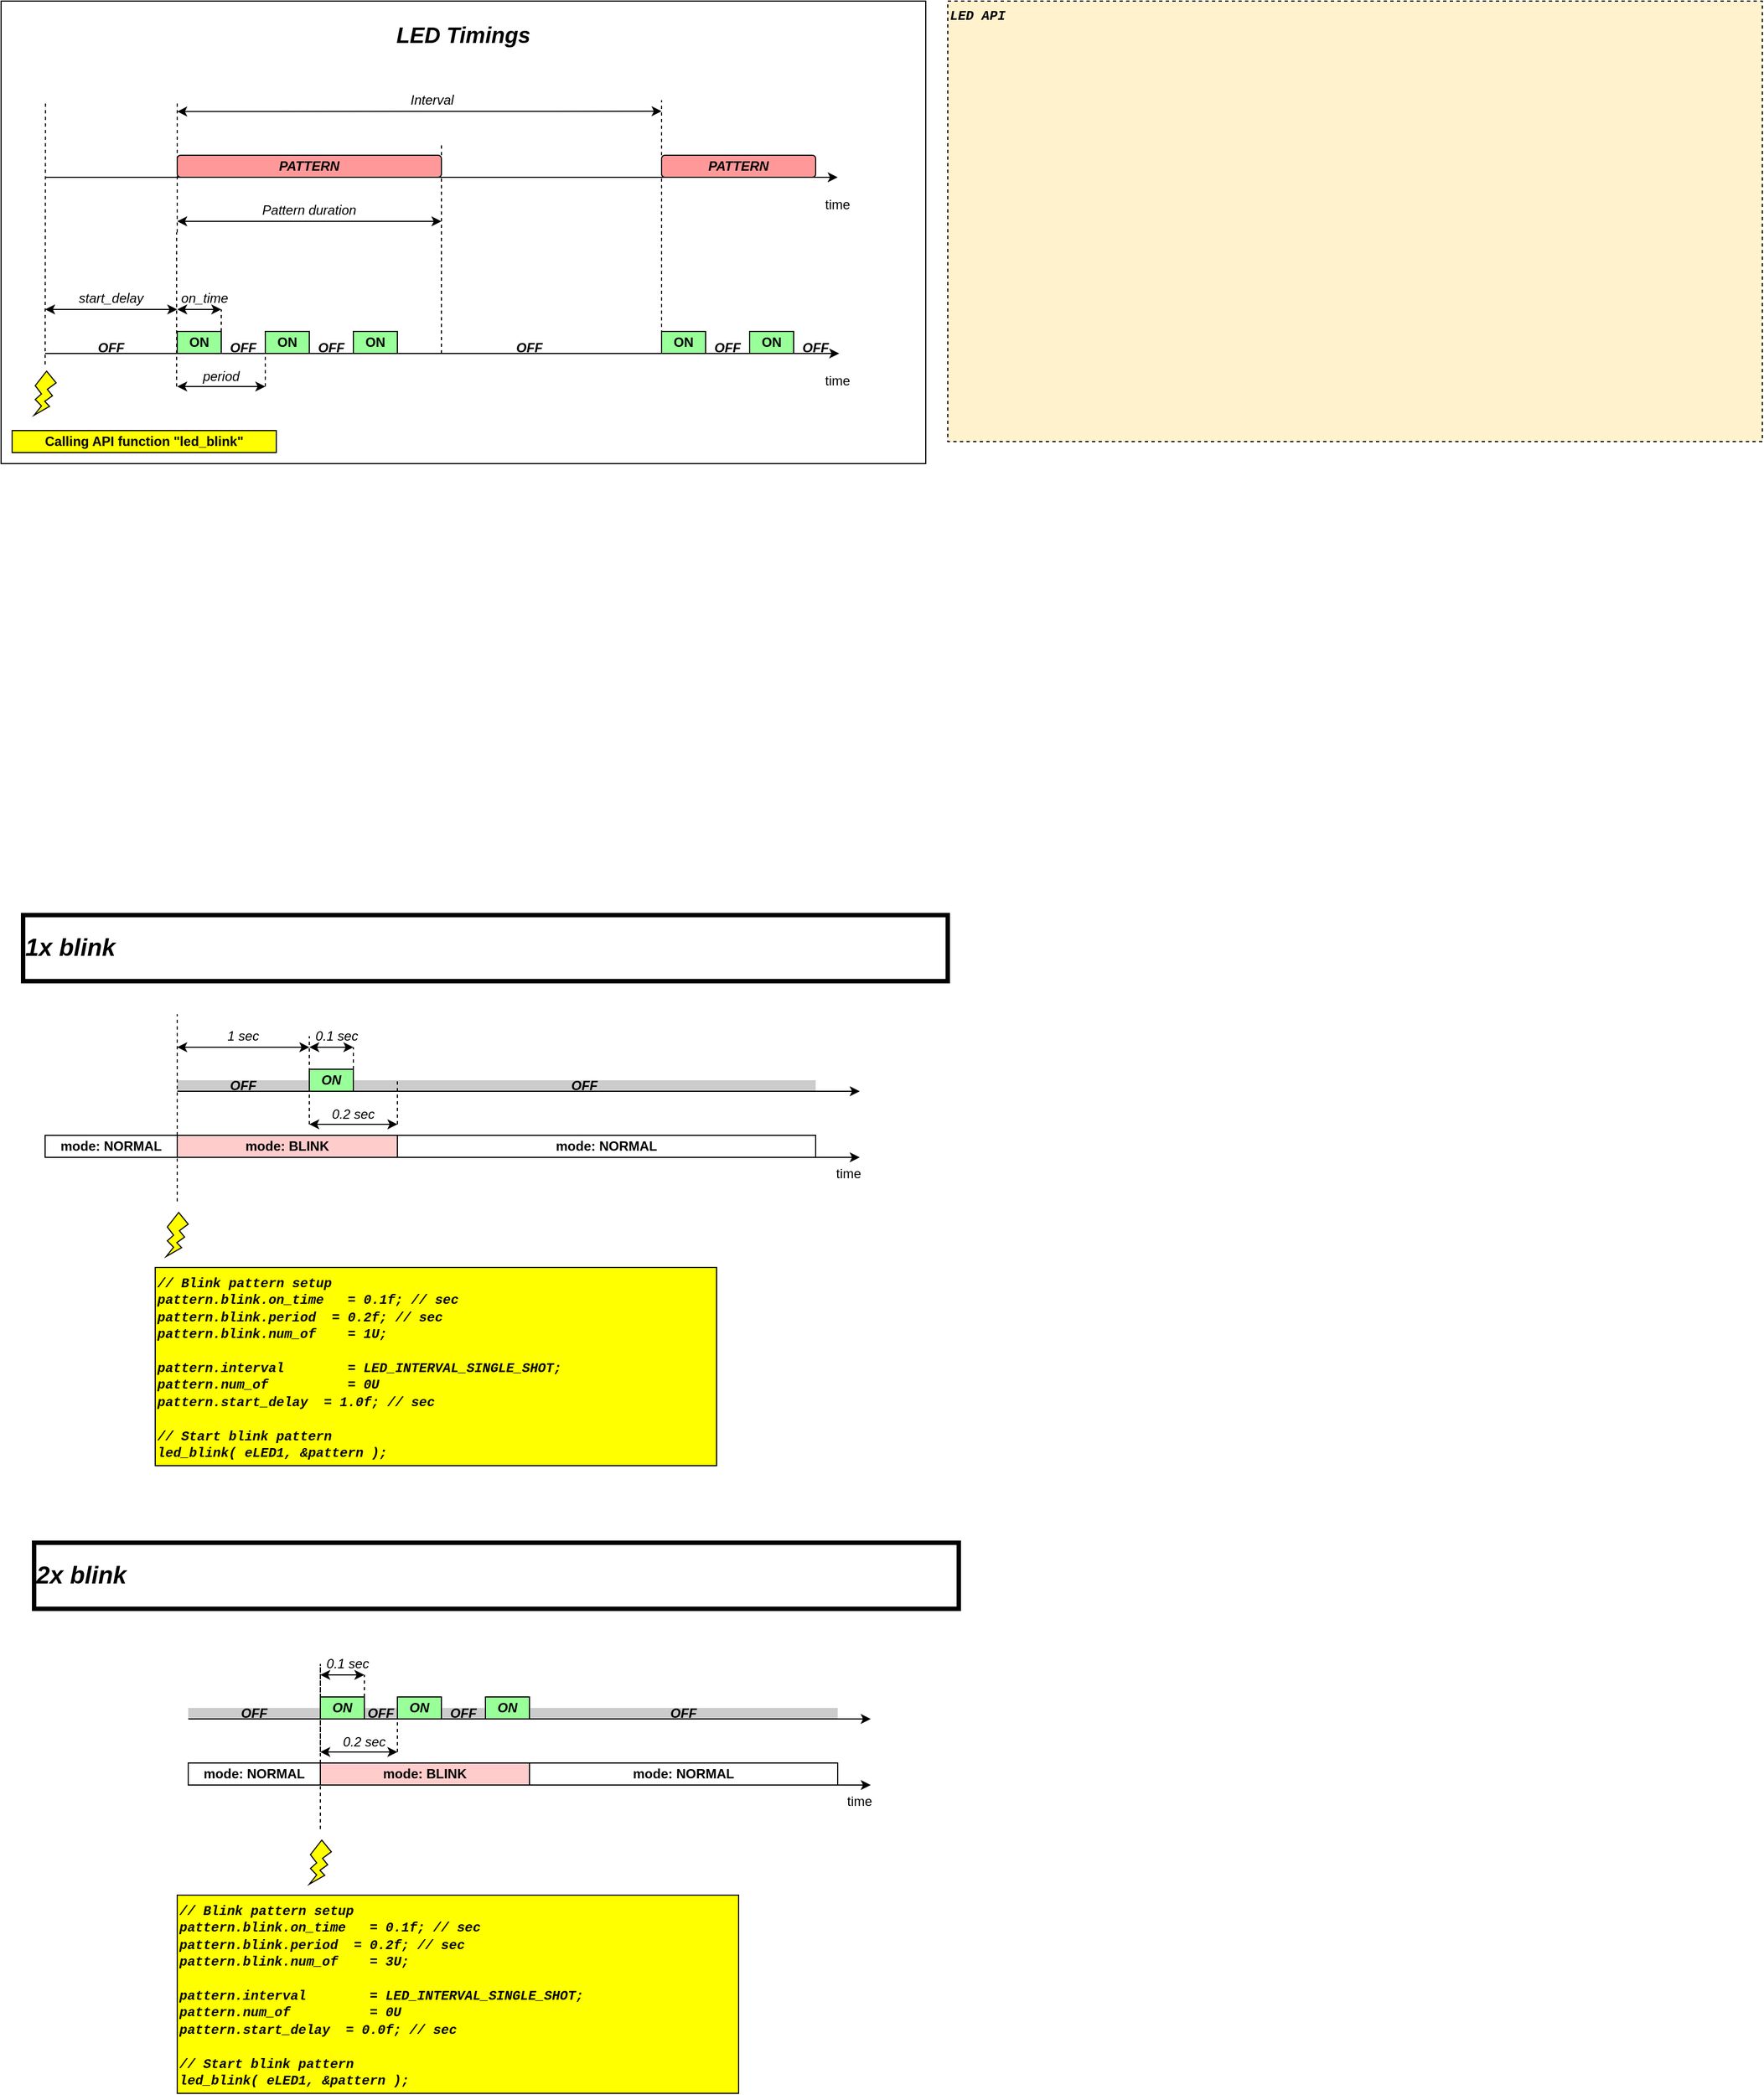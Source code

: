 <mxfile version="21.2.1" type="device">
  <diagram name="Page-1" id="WdIEEv3Ei-P7Pz51-N5c">
    <mxGraphModel dx="915" dy="790" grid="1" gridSize="10" guides="1" tooltips="1" connect="1" arrows="1" fold="1" page="1" pageScale="1" pageWidth="827" pageHeight="1169" math="0" shadow="0">
      <root>
        <mxCell id="0" />
        <mxCell id="1" parent="0" />
        <mxCell id="_3ThsrqdIevayaNq4xSJ-111" value="&lt;b&gt;&lt;i&gt;OFF&lt;/i&gt;&lt;/b&gt;" style="text;html=1;strokeColor=none;fillColor=#CCCCCC;align=center;verticalAlign=middle;whiteSpace=wrap;rounded=0;" vertex="1" parent="1">
          <mxGeometry x="170" y="1550" width="120" height="10" as="geometry" />
        </mxCell>
        <mxCell id="_3ThsrqdIevayaNq4xSJ-69" value="&lt;b&gt;&lt;i&gt;OFF&lt;/i&gt;&lt;/b&gt;" style="text;html=1;strokeColor=none;fillColor=#CCCCCC;align=center;verticalAlign=middle;whiteSpace=wrap;rounded=0;" vertex="1" parent="1">
          <mxGeometry x="320" y="980" width="420" height="10" as="geometry" />
        </mxCell>
        <mxCell id="_3ThsrqdIevayaNq4xSJ-68" value="&lt;b&gt;&lt;i&gt;OFF&lt;/i&gt;&lt;/b&gt;" style="text;html=1;strokeColor=none;fillColor=#CCCCCC;align=center;verticalAlign=middle;whiteSpace=wrap;rounded=0;" vertex="1" parent="1">
          <mxGeometry x="160" y="980" width="120" height="10" as="geometry" />
        </mxCell>
        <mxCell id="_3ThsrqdIevayaNq4xSJ-99" value="&lt;b&gt;&lt;i&gt;OFF&lt;/i&gt;&lt;/b&gt;" style="text;html=1;strokeColor=none;fillColor=#CCCCCC;align=center;verticalAlign=middle;whiteSpace=wrap;rounded=0;" vertex="1" parent="1">
          <mxGeometry x="330" y="1550" width="30" height="10" as="geometry" />
        </mxCell>
        <mxCell id="_3ThsrqdIevayaNq4xSJ-109" value="&lt;b&gt;&lt;i&gt;OFF&lt;/i&gt;&lt;/b&gt;" style="text;html=1;strokeColor=none;fillColor=#CCCCCC;align=center;verticalAlign=middle;whiteSpace=wrap;rounded=0;" vertex="1" parent="1">
          <mxGeometry x="400" y="1550" width="40" height="10" as="geometry" />
        </mxCell>
        <mxCell id="_3ThsrqdIevayaNq4xSJ-110" value="&lt;b&gt;&lt;i&gt;OFF&lt;/i&gt;&lt;/b&gt;" style="text;html=1;strokeColor=none;fillColor=#CCCCCC;align=center;verticalAlign=middle;whiteSpace=wrap;rounded=0;" vertex="1" parent="1">
          <mxGeometry x="480" y="1550" width="280" height="10" as="geometry" />
        </mxCell>
        <mxCell id="_3ThsrqdIevayaNq4xSJ-38" value="" style="rounded=0;whiteSpace=wrap;html=1;glass=0;fillColor=#FFFFFF;" vertex="1" parent="1">
          <mxGeometry width="840" height="420" as="geometry" />
        </mxCell>
        <mxCell id="_3ThsrqdIevayaNq4xSJ-1" value="" style="endArrow=classic;html=1;rounded=0;" edge="1" parent="1">
          <mxGeometry width="50" height="50" relative="1" as="geometry">
            <mxPoint x="40" y="160" as="sourcePoint" />
            <mxPoint x="760" y="160" as="targetPoint" />
          </mxGeometry>
        </mxCell>
        <mxCell id="_3ThsrqdIevayaNq4xSJ-2" value="time" style="text;html=1;strokeColor=none;fillColor=none;align=center;verticalAlign=middle;whiteSpace=wrap;rounded=0;" vertex="1" parent="1">
          <mxGeometry x="730" y="170" width="60" height="30" as="geometry" />
        </mxCell>
        <mxCell id="_3ThsrqdIevayaNq4xSJ-3" value="PATTERN" style="rounded=1;whiteSpace=wrap;html=1;fontStyle=3;fillColor=#FF9999;" vertex="1" parent="1">
          <mxGeometry x="160" y="140" width="240" height="20" as="geometry" />
        </mxCell>
        <mxCell id="_3ThsrqdIevayaNq4xSJ-5" value="PATTERN" style="rounded=1;whiteSpace=wrap;html=1;fontStyle=3;fillColor=#FF9999;" vertex="1" parent="1">
          <mxGeometry x="600" y="140" width="140" height="20" as="geometry" />
        </mxCell>
        <mxCell id="_3ThsrqdIevayaNq4xSJ-6" value="" style="endArrow=classic;startArrow=classic;html=1;rounded=0;" edge="1" parent="1">
          <mxGeometry width="50" height="50" relative="1" as="geometry">
            <mxPoint x="160" y="100.31" as="sourcePoint" />
            <mxPoint x="600" y="100" as="targetPoint" />
          </mxGeometry>
        </mxCell>
        <mxCell id="_3ThsrqdIevayaNq4xSJ-7" value="" style="endArrow=none;dashed=1;html=1;rounded=0;" edge="1" parent="1">
          <mxGeometry width="50" height="50" relative="1" as="geometry">
            <mxPoint x="160" y="210" as="sourcePoint" />
            <mxPoint x="160" y="90" as="targetPoint" />
          </mxGeometry>
        </mxCell>
        <mxCell id="_3ThsrqdIevayaNq4xSJ-8" value="" style="endArrow=none;dashed=1;html=1;rounded=0;" edge="1" parent="1">
          <mxGeometry width="50" height="50" relative="1" as="geometry">
            <mxPoint x="600" y="320" as="sourcePoint" />
            <mxPoint x="600" y="90" as="targetPoint" />
          </mxGeometry>
        </mxCell>
        <mxCell id="_3ThsrqdIevayaNq4xSJ-9" value="&amp;nbsp;Interval" style="text;html=1;strokeColor=none;fillColor=none;align=center;verticalAlign=middle;whiteSpace=wrap;rounded=0;fontStyle=2" vertex="1" parent="1">
          <mxGeometry x="340" y="80" width="100" height="20" as="geometry" />
        </mxCell>
        <mxCell id="_3ThsrqdIevayaNq4xSJ-10" value="" style="endArrow=none;dashed=1;html=1;rounded=0;" edge="1" parent="1">
          <mxGeometry width="50" height="50" relative="1" as="geometry">
            <mxPoint x="400" y="320" as="sourcePoint" />
            <mxPoint x="400" y="130" as="targetPoint" />
          </mxGeometry>
        </mxCell>
        <mxCell id="_3ThsrqdIevayaNq4xSJ-11" value="" style="endArrow=classic;startArrow=classic;html=1;rounded=0;" edge="1" parent="1">
          <mxGeometry width="50" height="50" relative="1" as="geometry">
            <mxPoint x="160" y="200" as="sourcePoint" />
            <mxPoint x="400" y="200" as="targetPoint" />
          </mxGeometry>
        </mxCell>
        <mxCell id="_3ThsrqdIevayaNq4xSJ-12" value="Pattern duration" style="text;html=1;strokeColor=none;fillColor=none;align=center;verticalAlign=middle;whiteSpace=wrap;rounded=0;fontStyle=2" vertex="1" parent="1">
          <mxGeometry x="230" y="180" width="100" height="20" as="geometry" />
        </mxCell>
        <mxCell id="_3ThsrqdIevayaNq4xSJ-13" value="" style="endArrow=classic;html=1;rounded=0;" edge="1" parent="1">
          <mxGeometry width="50" height="50" relative="1" as="geometry">
            <mxPoint x="40" y="320" as="sourcePoint" />
            <mxPoint x="761.379" y="320" as="targetPoint" />
          </mxGeometry>
        </mxCell>
        <mxCell id="_3ThsrqdIevayaNq4xSJ-14" value="time" style="text;html=1;strokeColor=none;fillColor=none;align=center;verticalAlign=middle;whiteSpace=wrap;rounded=0;" vertex="1" parent="1">
          <mxGeometry x="730" y="330" width="60" height="30" as="geometry" />
        </mxCell>
        <mxCell id="_3ThsrqdIevayaNq4xSJ-15" value="ON" style="rounded=0;whiteSpace=wrap;html=1;fontStyle=1;fillColor=#99FF99;" vertex="1" parent="1">
          <mxGeometry x="160" y="300" width="40" height="20" as="geometry" />
        </mxCell>
        <mxCell id="_3ThsrqdIevayaNq4xSJ-16" value="ON" style="rounded=0;whiteSpace=wrap;html=1;fontStyle=1;fillColor=#99FF99;" vertex="1" parent="1">
          <mxGeometry x="240" y="300" width="40" height="20" as="geometry" />
        </mxCell>
        <mxCell id="_3ThsrqdIevayaNq4xSJ-17" value="ON" style="rounded=0;whiteSpace=wrap;html=1;fontStyle=1;fillColor=#99FF99;" vertex="1" parent="1">
          <mxGeometry x="320" y="300" width="40" height="20" as="geometry" />
        </mxCell>
        <mxCell id="_3ThsrqdIevayaNq4xSJ-18" value="" style="endArrow=none;dashed=1;html=1;rounded=0;" edge="1" parent="1">
          <mxGeometry width="50" height="50" relative="1" as="geometry">
            <mxPoint x="159.43" y="350" as="sourcePoint" />
            <mxPoint x="159.43" y="210" as="targetPoint" />
          </mxGeometry>
        </mxCell>
        <mxCell id="_3ThsrqdIevayaNq4xSJ-19" value="" style="endArrow=classic;startArrow=classic;html=1;rounded=0;" edge="1" parent="1">
          <mxGeometry width="50" height="50" relative="1" as="geometry">
            <mxPoint x="160" y="280" as="sourcePoint" />
            <mxPoint x="200" y="280" as="targetPoint" />
          </mxGeometry>
        </mxCell>
        <mxCell id="_3ThsrqdIevayaNq4xSJ-20" value="" style="endArrow=none;dashed=1;html=1;rounded=0;" edge="1" parent="1">
          <mxGeometry width="50" height="50" relative="1" as="geometry">
            <mxPoint x="200" y="300" as="sourcePoint" />
            <mxPoint x="200" y="280" as="targetPoint" />
          </mxGeometry>
        </mxCell>
        <mxCell id="_3ThsrqdIevayaNq4xSJ-21" value="on_time" style="text;html=1;strokeColor=none;fillColor=none;align=center;verticalAlign=middle;whiteSpace=wrap;rounded=0;fontStyle=2" vertex="1" parent="1">
          <mxGeometry x="160" y="260" width="50" height="20" as="geometry" />
        </mxCell>
        <mxCell id="_3ThsrqdIevayaNq4xSJ-22" value="" style="endArrow=classic;startArrow=classic;html=1;rounded=0;" edge="1" parent="1">
          <mxGeometry width="50" height="50" relative="1" as="geometry">
            <mxPoint x="160" y="350" as="sourcePoint" />
            <mxPoint x="240" y="350" as="targetPoint" />
          </mxGeometry>
        </mxCell>
        <mxCell id="_3ThsrqdIevayaNq4xSJ-23" value="" style="endArrow=none;dashed=1;html=1;rounded=0;" edge="1" parent="1">
          <mxGeometry width="50" height="50" relative="1" as="geometry">
            <mxPoint x="240" y="350" as="sourcePoint" />
            <mxPoint x="240" y="310" as="targetPoint" />
          </mxGeometry>
        </mxCell>
        <mxCell id="_3ThsrqdIevayaNq4xSJ-24" value="period" style="text;html=1;strokeColor=none;fillColor=none;align=center;verticalAlign=middle;whiteSpace=wrap;rounded=0;fontStyle=2" vertex="1" parent="1">
          <mxGeometry x="175" y="336" width="50" height="10" as="geometry" />
        </mxCell>
        <mxCell id="_3ThsrqdIevayaNq4xSJ-25" value="" style="verticalLabelPosition=bottom;verticalAlign=top;html=1;shape=mxgraph.basic.flash;fillColor=#FFFF00;" vertex="1" parent="1">
          <mxGeometry x="30" y="336" width="20" height="40" as="geometry" />
        </mxCell>
        <mxCell id="_3ThsrqdIevayaNq4xSJ-26" value="" style="endArrow=none;dashed=1;html=1;rounded=0;" edge="1" parent="1">
          <mxGeometry width="50" height="50" relative="1" as="geometry">
            <mxPoint x="40" y="330" as="sourcePoint" />
            <mxPoint x="40.34" y="90" as="targetPoint" />
          </mxGeometry>
        </mxCell>
        <mxCell id="_3ThsrqdIevayaNq4xSJ-27" value="Calling API function &quot;led_blink&quot;" style="text;html=1;strokeColor=default;fillColor=#FFFF00;align=center;verticalAlign=middle;whiteSpace=wrap;rounded=0;strokeWidth=1;fontStyle=1" vertex="1" parent="1">
          <mxGeometry x="10" y="390" width="240" height="20" as="geometry" />
        </mxCell>
        <mxCell id="_3ThsrqdIevayaNq4xSJ-28" value="" style="endArrow=classic;startArrow=classic;html=1;rounded=0;" edge="1" parent="1">
          <mxGeometry width="50" height="50" relative="1" as="geometry">
            <mxPoint x="40" y="280" as="sourcePoint" />
            <mxPoint x="160" y="280" as="targetPoint" />
          </mxGeometry>
        </mxCell>
        <mxCell id="_3ThsrqdIevayaNq4xSJ-29" value="start_delay" style="text;html=1;strokeColor=none;fillColor=none;align=center;verticalAlign=middle;whiteSpace=wrap;rounded=0;fontStyle=2" vertex="1" parent="1">
          <mxGeometry x="60" y="260" width="80" height="20" as="geometry" />
        </mxCell>
        <mxCell id="_3ThsrqdIevayaNq4xSJ-30" value="ON" style="rounded=0;whiteSpace=wrap;html=1;fontStyle=1;fillColor=#99FF99;" vertex="1" parent="1">
          <mxGeometry x="600" y="300" width="40" height="20" as="geometry" />
        </mxCell>
        <mxCell id="_3ThsrqdIevayaNq4xSJ-31" value="ON" style="rounded=0;whiteSpace=wrap;html=1;fontStyle=1;fillColor=#99FF99;" vertex="1" parent="1">
          <mxGeometry x="680" y="300" width="40" height="20" as="geometry" />
        </mxCell>
        <mxCell id="_3ThsrqdIevayaNq4xSJ-32" value="&lt;b&gt;&lt;i&gt;OFF&lt;/i&gt;&lt;/b&gt;" style="text;html=1;strokeColor=none;fillColor=none;align=center;verticalAlign=middle;whiteSpace=wrap;rounded=0;" vertex="1" parent="1">
          <mxGeometry x="40" y="310" width="120" height="10" as="geometry" />
        </mxCell>
        <mxCell id="_3ThsrqdIevayaNq4xSJ-33" value="&lt;b&gt;&lt;i&gt;OFF&lt;/i&gt;&lt;/b&gt;" style="text;html=1;strokeColor=none;fillColor=none;align=center;verticalAlign=middle;whiteSpace=wrap;rounded=0;" vertex="1" parent="1">
          <mxGeometry x="200" y="310" width="40" height="10" as="geometry" />
        </mxCell>
        <mxCell id="_3ThsrqdIevayaNq4xSJ-34" value="&lt;b&gt;&lt;i&gt;OFF&lt;/i&gt;&lt;/b&gt;" style="text;html=1;strokeColor=none;fillColor=none;align=center;verticalAlign=middle;whiteSpace=wrap;rounded=0;" vertex="1" parent="1">
          <mxGeometry x="280" y="310" width="40" height="10" as="geometry" />
        </mxCell>
        <mxCell id="_3ThsrqdIevayaNq4xSJ-35" value="&lt;b&gt;&lt;i&gt;OFF&lt;/i&gt;&lt;/b&gt;" style="text;html=1;strokeColor=none;fillColor=none;align=center;verticalAlign=middle;whiteSpace=wrap;rounded=0;" vertex="1" parent="1">
          <mxGeometry x="360" y="310" width="240" height="10" as="geometry" />
        </mxCell>
        <mxCell id="_3ThsrqdIevayaNq4xSJ-36" value="&lt;b&gt;&lt;i&gt;OFF&lt;/i&gt;&lt;/b&gt;" style="text;html=1;strokeColor=none;fillColor=none;align=center;verticalAlign=middle;whiteSpace=wrap;rounded=0;" vertex="1" parent="1">
          <mxGeometry x="640" y="310" width="40" height="10" as="geometry" />
        </mxCell>
        <mxCell id="_3ThsrqdIevayaNq4xSJ-37" value="&lt;b&gt;&lt;i&gt;OFF&lt;/i&gt;&lt;/b&gt;" style="text;html=1;strokeColor=none;fillColor=none;align=center;verticalAlign=middle;whiteSpace=wrap;rounded=0;" vertex="1" parent="1">
          <mxGeometry x="720" y="310" width="40" height="10" as="geometry" />
        </mxCell>
        <mxCell id="_3ThsrqdIevayaNq4xSJ-39" value="LED Timings" style="text;html=1;strokeColor=none;fillColor=none;align=center;verticalAlign=middle;whiteSpace=wrap;rounded=0;fontStyle=3;fontSize=20;" vertex="1" parent="1">
          <mxGeometry width="840" height="60" as="geometry" />
        </mxCell>
        <mxCell id="_3ThsrqdIevayaNq4xSJ-50" value="" style="endArrow=classic;html=1;rounded=0;" edge="1" parent="1">
          <mxGeometry width="50" height="50" relative="1" as="geometry">
            <mxPoint x="160" y="990" as="sourcePoint" />
            <mxPoint x="780" y="990" as="targetPoint" />
          </mxGeometry>
        </mxCell>
        <mxCell id="_3ThsrqdIevayaNq4xSJ-54" value="" style="endArrow=none;dashed=1;html=1;rounded=0;" edge="1" parent="1">
          <mxGeometry width="50" height="50" relative="1" as="geometry">
            <mxPoint x="280" y="1020" as="sourcePoint" />
            <mxPoint x="280" y="940" as="targetPoint" />
          </mxGeometry>
        </mxCell>
        <mxCell id="_3ThsrqdIevayaNq4xSJ-55" value="" style="endArrow=classic;startArrow=classic;html=1;rounded=0;" edge="1" parent="1">
          <mxGeometry width="50" height="50" relative="1" as="geometry">
            <mxPoint x="280" y="950" as="sourcePoint" />
            <mxPoint x="320" y="950" as="targetPoint" />
          </mxGeometry>
        </mxCell>
        <mxCell id="_3ThsrqdIevayaNq4xSJ-56" value="" style="endArrow=none;dashed=1;html=1;rounded=0;" edge="1" parent="1">
          <mxGeometry width="50" height="50" relative="1" as="geometry">
            <mxPoint x="320" y="970" as="sourcePoint" />
            <mxPoint x="320" y="950" as="targetPoint" />
          </mxGeometry>
        </mxCell>
        <mxCell id="_3ThsrqdIevayaNq4xSJ-57" value="0.1 sec" style="text;html=1;strokeColor=none;fillColor=none;align=center;verticalAlign=middle;whiteSpace=wrap;rounded=0;fontStyle=2" vertex="1" parent="1">
          <mxGeometry x="280" y="930" width="50" height="20" as="geometry" />
        </mxCell>
        <mxCell id="_3ThsrqdIevayaNq4xSJ-58" value="" style="endArrow=classic;startArrow=classic;html=1;rounded=0;" edge="1" parent="1">
          <mxGeometry width="50" height="50" relative="1" as="geometry">
            <mxPoint x="280" y="1020" as="sourcePoint" />
            <mxPoint x="360" y="1020" as="targetPoint" />
          </mxGeometry>
        </mxCell>
        <mxCell id="_3ThsrqdIevayaNq4xSJ-59" value="" style="endArrow=none;dashed=1;html=1;rounded=0;" edge="1" parent="1">
          <mxGeometry width="50" height="50" relative="1" as="geometry">
            <mxPoint x="360" y="1020" as="sourcePoint" />
            <mxPoint x="360" y="980" as="targetPoint" />
          </mxGeometry>
        </mxCell>
        <mxCell id="_3ThsrqdIevayaNq4xSJ-60" value="0.2 sec" style="text;html=1;strokeColor=none;fillColor=none;align=center;verticalAlign=middle;whiteSpace=wrap;rounded=0;fontStyle=2" vertex="1" parent="1">
          <mxGeometry x="295" y="1006" width="50" height="10" as="geometry" />
        </mxCell>
        <mxCell id="_3ThsrqdIevayaNq4xSJ-61" value="" style="verticalLabelPosition=bottom;verticalAlign=top;html=1;shape=mxgraph.basic.flash;fillColor=#FFFF00;" vertex="1" parent="1">
          <mxGeometry x="150" y="1100" width="20" height="40" as="geometry" />
        </mxCell>
        <mxCell id="_3ThsrqdIevayaNq4xSJ-62" value="" style="endArrow=none;dashed=1;html=1;rounded=0;" edge="1" parent="1">
          <mxGeometry width="50" height="50" relative="1" as="geometry">
            <mxPoint x="160" y="1090" as="sourcePoint" />
            <mxPoint x="160" y="920" as="targetPoint" />
          </mxGeometry>
        </mxCell>
        <mxCell id="_3ThsrqdIevayaNq4xSJ-63" value="&lt;i&gt;&lt;font face=&quot;Courier New&quot;&gt;// Blink pattern setup&lt;br&gt;pattern.blink.on_time&amp;nbsp; &lt;span style=&quot;white-space: pre;&quot;&gt;	&lt;/span&gt;= 0.1f;&lt;span style=&quot;&quot;&gt;	&lt;/span&gt;// sec&lt;br&gt;pattern.blink.period &lt;span style=&quot;white-space: pre;&quot;&gt;	&lt;/span&gt;= 0.2f;&lt;span style=&quot;&quot;&gt;	&lt;/span&gt;// sec&lt;br&gt;pattern.blink.num_of&amp;nbsp; &amp;nbsp;&lt;span style=&quot;white-space: pre;&quot;&gt;	&lt;/span&gt;= 1U;&lt;br&gt;&lt;br&gt;pattern.interval&amp;nbsp; &amp;nbsp; &amp;nbsp; &amp;nbsp; = LED_INTERVAL_SINGLE_SHOT;&lt;span style=&quot;&quot;&gt;	&lt;/span&gt;&lt;br&gt;pattern.num_of&amp;nbsp; &amp;nbsp; &amp;nbsp; &amp;nbsp; &amp;nbsp; = 0U&lt;br&gt;pattern.start_delay&amp;nbsp;&lt;span style=&quot;white-space: pre;&quot;&gt;	&lt;/span&gt;= 1.0f;&lt;span style=&quot;white-space: pre;&quot;&gt;	&lt;/span&gt;// sec&lt;br&gt;&lt;br&gt;// Start blink pattern&lt;br&gt;led_blink( eLED1, &amp;amp;pattern );&lt;/font&gt;&lt;/i&gt;" style="text;html=1;strokeColor=default;fillColor=#FFFF00;align=left;verticalAlign=top;whiteSpace=wrap;rounded=0;strokeWidth=1;fontStyle=1" vertex="1" parent="1">
          <mxGeometry x="140" y="1150" width="510" height="180" as="geometry" />
        </mxCell>
        <mxCell id="_3ThsrqdIevayaNq4xSJ-64" value="" style="endArrow=classic;startArrow=classic;html=1;rounded=0;" edge="1" parent="1">
          <mxGeometry width="50" height="50" relative="1" as="geometry">
            <mxPoint x="160" y="950" as="sourcePoint" />
            <mxPoint x="280" y="950" as="targetPoint" />
          </mxGeometry>
        </mxCell>
        <mxCell id="_3ThsrqdIevayaNq4xSJ-65" value="1 sec" style="text;html=1;strokeColor=none;fillColor=none;align=center;verticalAlign=middle;whiteSpace=wrap;rounded=0;fontStyle=2" vertex="1" parent="1">
          <mxGeometry x="180" y="930" width="80" height="20" as="geometry" />
        </mxCell>
        <mxCell id="_3ThsrqdIevayaNq4xSJ-74" value="&lt;b&gt;LED API&lt;/b&gt;&lt;br&gt;&lt;br&gt;" style="text;html=1;strokeColor=default;fillColor=#FFF2CC;align=left;verticalAlign=top;whiteSpace=wrap;rounded=0;fontFamily=Courier New;fontStyle=2;dashed=1;" vertex="1" parent="1">
          <mxGeometry x="860" width="740" height="400" as="geometry" />
        </mxCell>
        <mxCell id="_3ThsrqdIevayaNq4xSJ-75" value="1x blink" style="text;html=1;strokeColor=default;fillColor=default;align=left;verticalAlign=middle;whiteSpace=wrap;rounded=0;fontStyle=3;fontSize=22;strokeWidth=4;" vertex="1" parent="1">
          <mxGeometry x="20" y="830" width="840" height="60" as="geometry" />
        </mxCell>
        <mxCell id="_3ThsrqdIevayaNq4xSJ-51" value="ON" style="rounded=0;whiteSpace=wrap;html=1;fontStyle=3;fillColor=#99FF99;" vertex="1" parent="1">
          <mxGeometry x="280" y="970" width="40" height="20" as="geometry" />
        </mxCell>
        <mxCell id="_3ThsrqdIevayaNq4xSJ-78" value="" style="endArrow=classic;html=1;rounded=0;" edge="1" parent="1">
          <mxGeometry width="50" height="50" relative="1" as="geometry">
            <mxPoint x="160" y="1050" as="sourcePoint" />
            <mxPoint x="780" y="1050" as="targetPoint" />
          </mxGeometry>
        </mxCell>
        <mxCell id="_3ThsrqdIevayaNq4xSJ-79" value="mode: BLINK" style="rounded=0;whiteSpace=wrap;html=1;fontStyle=1;fillColor=#FFCCCC;" vertex="1" parent="1">
          <mxGeometry x="160" y="1030" width="200" height="20" as="geometry" />
        </mxCell>
        <mxCell id="_3ThsrqdIevayaNq4xSJ-80" value="mode: NORMAL" style="rounded=0;whiteSpace=wrap;html=1;fontStyle=1;" vertex="1" parent="1">
          <mxGeometry x="360" y="1030" width="380" height="20" as="geometry" />
        </mxCell>
        <mxCell id="_3ThsrqdIevayaNq4xSJ-81" value="mode: NORMAL" style="rounded=0;whiteSpace=wrap;html=1;fontStyle=1;" vertex="1" parent="1">
          <mxGeometry x="40" y="1030" width="120" height="20" as="geometry" />
        </mxCell>
        <mxCell id="_3ThsrqdIevayaNq4xSJ-83" value="time" style="text;html=1;strokeColor=none;fillColor=none;align=center;verticalAlign=middle;whiteSpace=wrap;rounded=0;" vertex="1" parent="1">
          <mxGeometry x="740" y="1050" width="60" height="30" as="geometry" />
        </mxCell>
        <mxCell id="_3ThsrqdIevayaNq4xSJ-85" value="" style="endArrow=classic;html=1;rounded=0;" edge="1" parent="1">
          <mxGeometry width="50" height="50" relative="1" as="geometry">
            <mxPoint x="170" y="1560" as="sourcePoint" />
            <mxPoint x="790" y="1560" as="targetPoint" />
          </mxGeometry>
        </mxCell>
        <mxCell id="_3ThsrqdIevayaNq4xSJ-86" value="" style="endArrow=none;dashed=1;html=1;rounded=0;" edge="1" parent="1">
          <mxGeometry width="50" height="50" relative="1" as="geometry">
            <mxPoint x="290" y="1590" as="sourcePoint" />
            <mxPoint x="290" y="1510" as="targetPoint" />
          </mxGeometry>
        </mxCell>
        <mxCell id="_3ThsrqdIevayaNq4xSJ-87" value="" style="endArrow=classic;startArrow=classic;html=1;rounded=0;" edge="1" parent="1">
          <mxGeometry width="50" height="50" relative="1" as="geometry">
            <mxPoint x="290" y="1520" as="sourcePoint" />
            <mxPoint x="330" y="1520" as="targetPoint" />
          </mxGeometry>
        </mxCell>
        <mxCell id="_3ThsrqdIevayaNq4xSJ-88" value="" style="endArrow=none;dashed=1;html=1;rounded=0;" edge="1" parent="1">
          <mxGeometry width="50" height="50" relative="1" as="geometry">
            <mxPoint x="330" y="1540" as="sourcePoint" />
            <mxPoint x="330" y="1520" as="targetPoint" />
          </mxGeometry>
        </mxCell>
        <mxCell id="_3ThsrqdIevayaNq4xSJ-89" value="0.1 sec" style="text;html=1;strokeColor=none;fillColor=none;align=center;verticalAlign=middle;whiteSpace=wrap;rounded=0;fontStyle=2" vertex="1" parent="1">
          <mxGeometry x="290" y="1500" width="50" height="20" as="geometry" />
        </mxCell>
        <mxCell id="_3ThsrqdIevayaNq4xSJ-90" value="" style="endArrow=classic;startArrow=classic;html=1;rounded=0;" edge="1" parent="1">
          <mxGeometry width="50" height="50" relative="1" as="geometry">
            <mxPoint x="290" y="1590" as="sourcePoint" />
            <mxPoint x="360" y="1590" as="targetPoint" />
          </mxGeometry>
        </mxCell>
        <mxCell id="_3ThsrqdIevayaNq4xSJ-91" value="" style="endArrow=none;dashed=1;html=1;rounded=0;" edge="1" parent="1">
          <mxGeometry width="50" height="50" relative="1" as="geometry">
            <mxPoint x="360" y="1590" as="sourcePoint" />
            <mxPoint x="360" y="1550" as="targetPoint" />
          </mxGeometry>
        </mxCell>
        <mxCell id="_3ThsrqdIevayaNq4xSJ-92" value="0.2 sec" style="text;html=1;strokeColor=none;fillColor=none;align=center;verticalAlign=middle;whiteSpace=wrap;rounded=0;fontStyle=2" vertex="1" parent="1">
          <mxGeometry x="305" y="1576" width="50" height="10" as="geometry" />
        </mxCell>
        <mxCell id="_3ThsrqdIevayaNq4xSJ-93" value="" style="verticalLabelPosition=bottom;verticalAlign=top;html=1;shape=mxgraph.basic.flash;fillColor=#FFFF00;" vertex="1" parent="1">
          <mxGeometry x="280" y="1670" width="20" height="40" as="geometry" />
        </mxCell>
        <mxCell id="_3ThsrqdIevayaNq4xSJ-94" value="" style="endArrow=none;dashed=1;html=1;rounded=0;" edge="1" parent="1">
          <mxGeometry width="50" height="50" relative="1" as="geometry">
            <mxPoint x="290" y="1660" as="sourcePoint" />
            <mxPoint x="290" y="1510" as="targetPoint" />
          </mxGeometry>
        </mxCell>
        <mxCell id="_3ThsrqdIevayaNq4xSJ-95" value="&lt;i&gt;&lt;font face=&quot;Courier New&quot;&gt;// Blink pattern setup&lt;br&gt;pattern.blink.on_time&amp;nbsp; &lt;span style=&quot;white-space: pre;&quot;&gt;	&lt;/span&gt;= 0.1f;&lt;span style=&quot;&quot;&gt;	&lt;/span&gt;// sec&lt;br&gt;pattern.blink.period &lt;span style=&quot;white-space: pre;&quot;&gt;	&lt;/span&gt;= 0.2f;&lt;span style=&quot;&quot;&gt;	&lt;/span&gt;// sec&lt;br&gt;pattern.blink.num_of&amp;nbsp; &amp;nbsp;&lt;span style=&quot;white-space: pre;&quot;&gt;	&lt;/span&gt;= 3U;&lt;br&gt;&lt;br&gt;pattern.interval&amp;nbsp; &amp;nbsp; &amp;nbsp; &amp;nbsp; = LED_INTERVAL_SINGLE_SHOT;&lt;span style=&quot;&quot;&gt;	&lt;/span&gt;&lt;br&gt;pattern.num_of&amp;nbsp; &amp;nbsp; &amp;nbsp; &amp;nbsp; &amp;nbsp; = 0U&lt;br&gt;pattern.start_delay&amp;nbsp;&lt;span style=&quot;white-space: pre;&quot;&gt;	&lt;/span&gt;= 0.0f;&lt;span style=&quot;white-space: pre;&quot;&gt;	&lt;/span&gt;// sec&lt;br&gt;&lt;br&gt;// Start blink pattern&lt;br&gt;led_blink( eLED1, &amp;amp;pattern );&lt;/font&gt;&lt;/i&gt;" style="text;html=1;strokeColor=default;fillColor=#FFFF00;align=left;verticalAlign=top;whiteSpace=wrap;rounded=0;strokeWidth=1;fontStyle=1" vertex="1" parent="1">
          <mxGeometry x="160" y="1720" width="510" height="180" as="geometry" />
        </mxCell>
        <mxCell id="_3ThsrqdIevayaNq4xSJ-100" value="2x blink" style="text;html=1;strokeColor=default;fillColor=default;align=left;verticalAlign=middle;whiteSpace=wrap;rounded=0;fontStyle=3;fontSize=22;strokeWidth=4;" vertex="1" parent="1">
          <mxGeometry x="30" y="1400" width="840" height="60" as="geometry" />
        </mxCell>
        <mxCell id="_3ThsrqdIevayaNq4xSJ-101" value="ON" style="rounded=0;whiteSpace=wrap;html=1;fontStyle=3;fillColor=#99FF99;" vertex="1" parent="1">
          <mxGeometry x="290" y="1540" width="40" height="20" as="geometry" />
        </mxCell>
        <mxCell id="_3ThsrqdIevayaNq4xSJ-102" value="" style="endArrow=classic;html=1;rounded=0;" edge="1" parent="1">
          <mxGeometry width="50" height="50" relative="1" as="geometry">
            <mxPoint x="170" y="1620" as="sourcePoint" />
            <mxPoint x="790" y="1620" as="targetPoint" />
          </mxGeometry>
        </mxCell>
        <mxCell id="_3ThsrqdIevayaNq4xSJ-103" value="mode: BLINK" style="rounded=0;whiteSpace=wrap;html=1;fontStyle=1;fillColor=#FFCCCC;" vertex="1" parent="1">
          <mxGeometry x="290" y="1600" width="190" height="20" as="geometry" />
        </mxCell>
        <mxCell id="_3ThsrqdIevayaNq4xSJ-104" value="mode: NORMAL" style="rounded=0;whiteSpace=wrap;html=1;fontStyle=1;" vertex="1" parent="1">
          <mxGeometry x="480" y="1600" width="280" height="20" as="geometry" />
        </mxCell>
        <mxCell id="_3ThsrqdIevayaNq4xSJ-105" value="mode: NORMAL" style="rounded=0;whiteSpace=wrap;html=1;fontStyle=1;" vertex="1" parent="1">
          <mxGeometry x="170" y="1600" width="120" height="20" as="geometry" />
        </mxCell>
        <mxCell id="_3ThsrqdIevayaNq4xSJ-106" value="time" style="text;html=1;strokeColor=none;fillColor=none;align=center;verticalAlign=middle;whiteSpace=wrap;rounded=0;" vertex="1" parent="1">
          <mxGeometry x="750" y="1620" width="60" height="30" as="geometry" />
        </mxCell>
        <mxCell id="_3ThsrqdIevayaNq4xSJ-107" value="ON" style="rounded=0;whiteSpace=wrap;html=1;fontStyle=3;fillColor=#99FF99;" vertex="1" parent="1">
          <mxGeometry x="360" y="1540" width="40" height="20" as="geometry" />
        </mxCell>
        <mxCell id="_3ThsrqdIevayaNq4xSJ-108" value="ON" style="rounded=0;whiteSpace=wrap;html=1;fontStyle=3;fillColor=#99FF99;" vertex="1" parent="1">
          <mxGeometry x="440" y="1540" width="40" height="20" as="geometry" />
        </mxCell>
      </root>
    </mxGraphModel>
  </diagram>
</mxfile>
